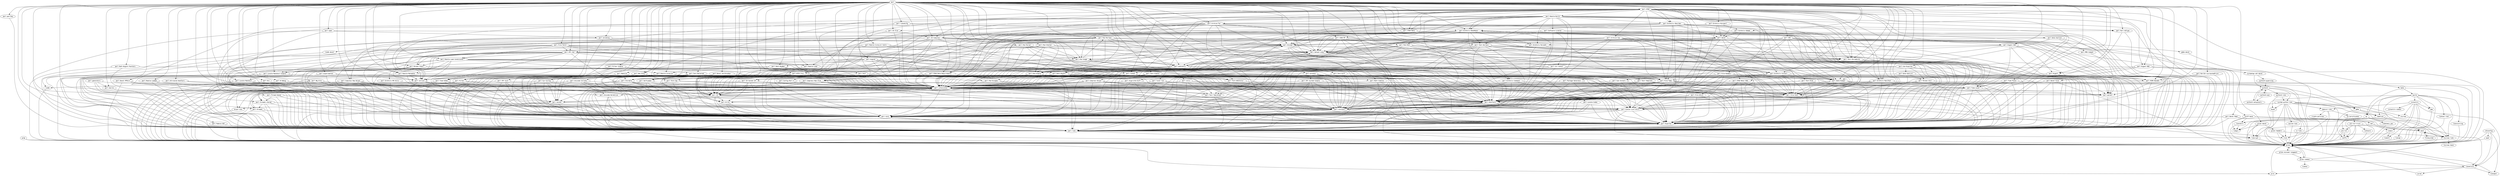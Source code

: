 strict digraph G {
node [fontname=monospace];
  "bash" -> "filesystem";
  "bash" -> "glibc";
  "bash" -> "ncurses-libs";
  "bzip2-libs" -> "glibc";
  "ca-certificates" -> "p11-kit";
  "ca-certificates" -> "p11-kit-trust";
  "chkconfig" -> "glibc";
  "chkconfig" -> "libselinux";
  "chkconfig" -> "libsepol";
  "chkconfig" -> "popt";
  "coreutils" -> "coreutils-common";
  "coreutils" -> "glibc";
  "coreutils" -> "gmp";
  "coreutils" -> "libacl";
  "coreutils" -> "libattr";
  "coreutils" -> "libcap";
  "coreutils" -> "libselinux";
  "coreutils" -> "ncurses";
  "coreutils" -> "openssl-libs";
  "expat" -> "glibc";
  "filesystem" -> "bash";
  "gc" -> "glibc";
  "gc" -> "libatomic_ops";
  "gc" -> "libgcc";
  "gc" -> "libstdc++";
  "gdbm-devel" -> "gdbm";
  "gdbm" -> "glibc";
  "gdbm" -> "ncurses-libs";
  "gdbm" -> "readline";
  "glibc-common" -> "bash";
  "glibc-common" -> "glibc";
  "glibc-common" -> "libselinux";
  "glibc-common" -> "tzdata";
  "glibc-devel" -> "glibc";
  "glibc-devel" -> "glibc-headers";
  "glibc-devel" -> "libcrypt";
  "glibc-devel" -> "libgcc";
  "glibc" -> "glibc-common";
  "glibc" -> "glibc-minimal-langpack";
  "glibc-headers" -> "glibc";
  "glibc-headers" -> "ncurses-libs";
  "glibc-headers" -> "zlib";
  "glibc-minimal-langpack" -> "glibc";
  "glibc-minimal-langpack" -> "glibc-common";
  "gmp" -> "glibc";
  "grep" -> "glibc";
  "grep" -> "pcre";
  "groff-base" -> "bash";
  "groff-base" -> "glibc";
  "groff-base" -> "libgcc";
  "groff-base" -> "libstdc++";
  "groff-base" -> "sed";
  "guile" -> "coreutils";
  "guile" -> "gc";
  "guile" -> "glibc";
  "guile" -> "gmp";
  "guile" -> "libcrypt";
  "guile" -> "libffi";
  "guile" -> "libtool-ltdl";
  "guile" -> "libunistring";
  "guile" -> "ncurses-libs";
  "guile" -> "readline";
  "libacl" -> "glibc";
  "libacl" -> "libattr";
  "libatomic_ops" -> "glibc";
  "libattr" -> "glibc";
  "libcap" -> "glibc";
  "libcrypt" -> "glibc";
  "libdb-devel" -> "libdb";
  "libdb" -> "glibc";
  "libffi" -> "glibc";
  "libselinux" -> "glibc";
  "libselinux" -> "libsepol";
  "libselinux" -> "pcre";
  "libselinux" -> "pcre2";
  "libsepol" -> "glibc";
  "libstdc++" -> "glibc";
  "libstdc++" -> "libgcc";
  "libtasn1" -> "glibc";
  "libtool-ltdl" -> "glibc";
  "libunistring" -> "glibc";
  "make" -> "gc";
  "make" -> "glibc";
  "make" -> "guile";
  "ncurses" -> "glibc";
  "ncurses-libs" -> "glibc";
  "ncurses-libs" -> "ncurses-base";
  "ncurses" -> "ncurses-libs";
  "openssl-libs" -> "ca-certificates";
  "openssl-libs" -> "crypto-policies";
  "openssl-libs" -> "glibc";
  "openssl-libs" -> "zlib";
  "p11-kit" -> "glibc";
  "p11-kit" -> "libffi";
  "p11-kit-trust" -> "bash";
  "p11-kit-trust" -> "glibc";
  "p11-kit-trust" -> "libffi";
  "p11-kit-trust" -> "libtasn1";
  "p11-kit-trust" -> "p11-kit";
  "pcre2" -> "glibc";
  "pcre" -> "glibc";
  "perl-Algorithm-Diff" -> "perl-Carp";
  "perl-Algorithm-Diff" -> "perl-Exporter";
  "perl-Algorithm-Diff" -> "perl-interpreter";
  "perl-Algorithm-Diff" -> "perl-libs";
  "perl-Archive-Tar" -> "perl-Carp";
  "perl-Archive-Tar" -> "perl-constant";
  "perl-Archive-Tar" -> "perl-Data-Dumper";
  "perl-Archive-Tar" -> "perl-Exporter";
  "perl-Archive-Tar" -> "perl-File-Path";
  "perl-Archive-Tar" -> "perl-Getopt-Long";
  "perl-Archive-Tar" -> "perl-interpreter";
  "perl-Archive-Tar" -> "perl-IO";
  "perl-Archive-Tar" -> "perl-IO-Compress";
  "perl-Archive-Tar" -> "perl-IO-Zlib";
  "perl-Archive-Tar" -> "perl-libs";
  "perl-Archive-Tar" -> "perl-PathTools";
  "perl-Archive-Tar" -> "perl-Pod-Usage";
  "perl-Archive-Tar" -> "perl-Text-Diff";
  "perl-Archive-Zip" -> "perl-Carp";
  "perl-Archive-Zip" -> "perl-Compress-Raw-Zlib";
  "perl-Archive-Zip" -> "perl-constant";
  "perl-Archive-Zip" -> "perl-Data-Dumper";
  "perl-Archive-Zip" -> "perl-Encode";
  "perl-Archive-Zip" -> "perl-Exporter";
  "perl-Archive-Zip" -> "perl-File-Path";
  "perl-Archive-Zip" -> "perl-File-Temp";
  "perl-Archive-Zip" -> "perl-interpreter";
  "perl-Archive-Zip" -> "perl-IO";
  "perl-Archive-Zip" -> "perl-libs";
  "perl-Archive-Zip" -> "perl-PathTools";
  "perl-Archive-Zip" -> "perl-Time-Local";
  "perl-Attribute-Handlers" -> "perl-Carp";
  "perl-Attribute-Handlers" -> "perl-interpreter";
  "perl-Attribute-Handlers" -> "perl-libs";
  "perl-autodie" -> "perl-Carp";
  "perl-autodie" -> "perl-constant";
  "perl-autodie" -> "perl-Exporter";
  "perl-autodie" -> "perl-interpreter";
  "perl-autodie" -> "perl-IPC-System-Simple";
  "perl-autodie" -> "perl-libs";
  "perl-autodie" -> "perl-parent";
  "perl-autodie" -> "perl-Scalar-List-Utils";
  "perl-B-Debug" -> "perl-interpreter";
  "perl-B-Debug" -> "perl-libs";
  "perl-bignum" -> "perl-Carp";
  "perl-bignum" -> "perl-constant";
  "perl-bignum" -> "perl-Exporter";
  "perl-bignum" -> "perl-interpreter";
  "perl-bignum" -> "perl-libs";
  "perl-bignum" -> "perl-Math-BigInt";
  "perl-bignum" -> "perl-Math-BigRat";
  "perl-Carp" -> "perl-Exporter";
  "perl-Carp" -> "perl-libs";
  "perl-Compress-Bzip2" -> "bzip2-libs";
  "perl-Compress-Bzip2" -> "glibc";
  "perl-Compress-Bzip2" -> "perl-Carp";
  "perl-Compress-Bzip2" -> "perl-constant";
  "perl-Compress-Bzip2" -> "perl-Exporter";
  "perl-Compress-Bzip2" -> "perl-interpreter";
  "perl-Compress-Bzip2" -> "perl-libs";
  "perl-Compress-Raw-Bzip2" -> "bzip2-libs";
  "perl-Compress-Raw-Bzip2" -> "glibc";
  "perl-Compress-Raw-Bzip2" -> "perl-Carp";
  "perl-Compress-Raw-Bzip2" -> "perl-constant";
  "perl-Compress-Raw-Bzip2" -> "perl-Exporter";
  "perl-Compress-Raw-Bzip2" -> "perl-interpreter";
  "perl-Compress-Raw-Bzip2" -> "perl-libs";
  "perl-Compress-Raw-Zlib" -> "glibc";
  "perl-Compress-Raw-Zlib" -> "perl-Carp";
  "perl-Compress-Raw-Zlib" -> "perl-constant";
  "perl-Compress-Raw-Zlib" -> "perl-Exporter";
  "perl-Compress-Raw-Zlib" -> "perl-interpreter";
  "perl-Compress-Raw-Zlib" -> "perl-libs";
  "perl-Compress-Raw-Zlib" -> "zlib";
  "perl-Config-Perl-V" -> "perl-Exporter";
  "perl-Config-Perl-V" -> "perl-interpreter";
  "perl-Config-Perl-V" -> "perl-libs";
  "perl-constant" -> "perl-Carp";
  "perl-constant" -> "perl-interpreter";
  "perl-constant" -> "perl-libs";
  "perl-CPAN" -> "make";
  "perl-CPAN-Meta" -> "perl-Carp";
  "perl-CPAN-Meta" -> "perl-CPAN-Meta-Requirements";
  "perl-CPAN-Meta" -> "perl-CPAN-Meta-YAML";
  "perl-CPAN-Meta" -> "perl-Encode";
  "perl-CPAN-Meta" -> "perl-Exporter";
  "perl-CPAN-Meta" -> "perl-JSON-PP";
  "perl-CPAN-Meta" -> "perl-libs";
  "perl-CPAN-Meta" -> "perl-Scalar-List-Utils";
  "perl-CPAN-Meta" -> "perl-version";
  "perl-CPAN-Meta-Requirements" -> "perl-Carp";
  "perl-CPAN-Meta-Requirements" -> "perl-interpreter";
  "perl-CPAN-Meta-Requirements" -> "perl-libs";
  "perl-CPAN-Meta-Requirements" -> "perl-version";
  "perl-CPAN-Meta-YAML" -> "perl-Carp";
  "perl-CPAN-Meta-YAML" -> "perl-Exporter";
  "perl-CPAN-Meta-YAML" -> "perl-interpreter";
  "perl-CPAN-Meta-YAML" -> "perl-libs";
  "perl-CPAN-Meta-YAML" -> "perl-Scalar-List-Utils";
  "perl-CPAN" -> "perl-Archive-Tar";
  "perl-CPAN" -> "perl-Archive-Zip";
  "perl-CPAN" -> "perl-Carp";
  "perl-CPAN" -> "perl-Compress-Bzip2";
  "perl-CPAN" -> "perl-constant";
  "perl-CPAN" -> "perl-CPAN-Meta";
  "perl-CPAN" -> "perl-CPAN-Meta-Requirements";
  "perl-CPAN" -> "perl-Data-Dumper";
  "perl-CPAN" -> "perl-Devel-Size";
  "perl-CPAN" -> "perl-Digest-MD5";
  "perl-CPAN" -> "perl-Digest-SHA";
  "perl-CPAN" -> "perl-Exporter";
  "perl-CPAN" -> "perl-ExtUtils-CBuilder";
  "perl-CPAN" -> "perl-ExtUtils-MakeMaker";
  "perl-CPAN" -> "perl-ExtUtils-Manifest";
  "perl-CPAN" -> "perl-File-HomeDir";
  "perl-CPAN" -> "perl-File-Path";
  "perl-CPAN" -> "perl-File-Temp";
  "perl-CPAN" -> "perl-HTTP-Tiny";
  "perl-CPAN" -> "perl-interpreter";
  "perl-CPAN" -> "perl-IO-Compress";
  "perl-CPAN" -> "perl-libnet";
  "perl-CPAN" -> "perl-libs";
  "perl-CPAN" -> "perl-local-lib";
  "perl-CPAN" -> "perl-Module-Build";
  "perl-CPAN" -> "perl-Net-Ping";
  "perl-CPAN" -> "perl-PathTools";
  "perl-CPAN" -> "perl-Text-Glob";
  "perl-CPAN" -> "perl-Text-ParseWords";
  "perl-CPAN" -> "perl-Text-Tabs+Wrap";
  "perl-CPAN" -> "perl-Time-Local";
  "perl-CPAN" -> "perl-URI";
  "perl-Data-Dumper" -> "glibc";
  "perl-Data-Dumper" -> "perl-Carp";
  "perl-Data-Dumper" -> "perl-constant";
  "perl-Data-Dumper" -> "perl-Exporter";
  "perl-Data-Dumper" -> "perl-interpreter";
  "perl-Data-Dumper" -> "perl-libs";
  "perl-Data-Dumper" -> "perl-Scalar-List-Utils";
  "perl-Data-OptList" -> "perl-libs";
  "perl-Data-OptList" -> "perl-Params-Util";
  "perl-Data-OptList" -> "perl-Scalar-List-Utils";
  "perl-Data-OptList" -> "perl-Sub-Install";
  "perl-Data-Section" -> "perl-Encode";
  "perl-Data-Section" -> "perl-libs";
  "perl-Data-Section" -> "perl-MRO-Compat";
  "perl-Data-Section" -> "perl-Sub-Exporter";
  "perl-DB_File" -> "glibc";
  "perl-DB_File" -> "libdb";
  "perl-DB_File" -> "perl-Carp";
  "perl-DB_File" -> "perl-Exporter";
  "perl-DB_File" -> "perl-interpreter";
  "perl-DB_File" -> "perl-libs";
  "perl-DB_File" -> "perl-PathTools";
  "perl-devel" -> "gdbm-devel";
  "perl-devel" -> "glibc-devel";
  "perl-devel" -> "libdb-devel";
  "perl-Devel-Peek" -> "glibc";
  "perl-Devel-Peek" -> "perl-Exporter";
  "perl-Devel-Peek" -> "perl-libs";
  "perl-devel" -> "perl-ExtUtils-Install";
  "perl-devel" -> "perl-ExtUtils-ParseXS";
  "perl-devel" -> "perl-File-Path";
  "perl-devel" -> "perl-Getopt-Long";
  "perl-devel" -> "perl-interpreter";
  "perl-devel" -> "perl-libs";
  "perl-devel" -> "perl-PathTools";
  "perl-devel" -> "perl-Text-Tabs+Wrap";
  "perl-Devel-PPPort" -> "glibc";
  "perl-Devel-PPPort" -> "perl-interpreter";
  "perl-Devel-PPPort" -> "perl-libs";
  "perl-Devel-SelfStubber" -> "perl-libs";
  "perl-Devel-SelfStubber" -> "perl-PathTools";
  "perl-Devel-SelfStubber" -> "perl-SelfLoader";
  "perl-Devel-Size" -> "glibc";
  "perl-Devel-Size" -> "perl-Exporter";
  "perl-Devel-Size" -> "perl-interpreter";
  "perl-Devel-Size" -> "perl-libs";
  "perl-devel" -> "systemtap-sdt-devel";
  "perl-Digest-MD5" -> "glibc";
  "perl-Digest-MD5" -> "perl-Digest";
  "perl-Digest-MD5" -> "perl-Exporter";
  "perl-Digest-MD5" -> "perl-interpreter";
  "perl-Digest-MD5" -> "perl-libs";
  "perl-Digest" -> "perl-Carp";
  "perl-Digest" -> "perl-Exporter";
  "perl-Digest" -> "perl-interpreter";
  "perl-Digest" -> "perl-libs";
  "perl-Digest" -> "perl-MIME-Base64";
  "perl-Digest-SHA" -> "glibc";
  "perl-Digest-SHA" -> "perl-Carp";
  "perl-Digest-SHA" -> "perl-Digest";
  "perl-Digest-SHA" -> "perl-Exporter";
  "perl-Digest-SHA" -> "perl-Getopt-Long";
  "perl-Digest-SHA" -> "perl-interpreter";
  "perl-Digest-SHA" -> "perl-libs";
  "perl-Encode" -> "glibc";
  "perl-Encode" -> "perl-Carp";
  "perl-Encode" -> "perl-constant";
  "perl-Encode" -> "perl-Exporter";
  "perl-Encode" -> "perl-Getopt-Long";
  "perl-Encode" -> "perl-interpreter";
  "perl-Encode" -> "perl-libs";
  "perl-Encode" -> "perl-MIME-Base64";
  "perl-Encode" -> "perl-parent";
  "perl-Encode" -> "perl-Storable";
  "perl-encoding" -> "perl-Carp";
  "perl-encoding" -> "perl-constant";
  "perl-encoding" -> "perl-Encode";
  "perl-encoding" -> "perl-Filter";
  "perl-encoding" -> "perl-interpreter";
  "perl-encoding" -> "perl-libs";
  "perl-Env" -> "perl-interpreter";
  "perl-Env" -> "perl-libs";
  "perl-Errno" -> "perl-Carp";
  "perl-Errno" -> "perl-Exporter";
  "perl-Errno" -> "perl-interpreter";
  "perl-Errno" -> "perl-libs";
  "perl-experimental" -> "perl-Carp";
  "perl-experimental" -> "perl-interpreter";
  "perl-experimental" -> "perl-libs";
  "perl-experimental" -> "perl-version";
  "perl-Exporter" -> "perl-Carp";
  "perl-Exporter" -> "perl-libs";
  "perl-ExtUtils-CBuilder" -> "perl-devel";
  "perl-ExtUtils-CBuilder" -> "perl-ExtUtils-MakeMaker";
  "perl-ExtUtils-CBuilder" -> "perl-File-Path";
  "perl-ExtUtils-CBuilder" -> "perl-File-Temp";
  "perl-ExtUtils-CBuilder" -> "perl-interpreter";
  "perl-ExtUtils-CBuilder" -> "perl-IO";
  "perl-ExtUtils-CBuilder" -> "perl-IPC-Cmd";
  "perl-ExtUtils-CBuilder" -> "perl-libs";
  "perl-ExtUtils-CBuilder" -> "perl-PathTools";
  "perl-ExtUtils-CBuilder" -> "perl-Perl-OSType";
  "perl-ExtUtils-CBuilder" -> "perl-Text-ParseWords";
  "perl-ExtUtils-Command" -> "perl-Carp";
  "perl-ExtUtils-Command" -> "perl-Exporter";
  "perl-ExtUtils-Command" -> "perl-File-Path";
  "perl-ExtUtils-Command" -> "perl-interpreter";
  "perl-ExtUtils-Command" -> "perl-libs";
  "perl-ExtUtils-Embed" -> "perl-devel";
  "perl-ExtUtils-Embed" -> "perl-Exporter";
  "perl-ExtUtils-Embed" -> "perl-interpreter";
  "perl-ExtUtils-Embed" -> "perl-libs";
  "perl-ExtUtils-Embed" -> "perl-PathTools";
  "perl-ExtUtils-Install" -> "perl-Carp";
  "perl-ExtUtils-Install" -> "perl-Data-Dumper";
  "perl-ExtUtils-Install" -> "perl-Exporter";
  "perl-ExtUtils-Install" -> "perl-ExtUtils-MakeMaker";
  "perl-ExtUtils-Install" -> "perl-File-Path";
  "perl-ExtUtils-Install" -> "perl-interpreter";
  "perl-ExtUtils-Install" -> "perl-libs";
  "perl-ExtUtils-Install" -> "perl-PathTools";
  "perl-ExtUtils-MakeMaker" -> "perl-Carp";
  "perl-ExtUtils-MakeMaker" -> "perl-Data-Dumper";
  "perl-ExtUtils-MakeMaker" -> "perl-devel";
  "perl-ExtUtils-MakeMaker" -> "perl-Encode";
  "perl-ExtUtils-MakeMaker" -> "perl-Exporter";
  "perl-ExtUtils-MakeMaker" -> "perl-ExtUtils-Command";
  "perl-ExtUtils-MakeMaker" -> "perl-ExtUtils-Install";
  "perl-ExtUtils-MakeMaker" -> "perl-ExtUtils-Manifest";
  "perl-ExtUtils-MakeMaker" -> "perl-ExtUtils-ParseXS";
  "perl-ExtUtils-MakeMaker" -> "perl-File-Path";
  "perl-ExtUtils-MakeMaker" -> "perl-Getopt-Long";
  "perl-ExtUtils-MakeMaker" -> "perl-interpreter";
  "perl-ExtUtils-MakeMaker" -> "perl-IO";
  "perl-ExtUtils-MakeMaker" -> "perl-libs";
  "perl-ExtUtils-MakeMaker" -> "perl-PathTools";
  "perl-ExtUtils-MakeMaker" -> "perl-podlators";
  "perl-ExtUtils-MakeMaker" -> "perl-Test-Harness";
  "perl-ExtUtils-MakeMaker" -> "perl-version";
  "perl-ExtUtils-Manifest" -> "perl-Carp";
  "perl-ExtUtils-Manifest" -> "perl-Exporter";
  "perl-ExtUtils-Manifest" -> "perl-File-Path";
  "perl-ExtUtils-Manifest" -> "perl-interpreter";
  "perl-ExtUtils-Manifest" -> "perl-libs";
  "perl-ExtUtils-Manifest" -> "perl-PathTools";
  "perl-ExtUtils-Miniperl" -> "perl-devel";
  "perl-ExtUtils-Miniperl" -> "perl-Exporter";
  "perl-ExtUtils-Miniperl" -> "perl-ExtUtils-Embed";
  "perl-ExtUtils-Miniperl" -> "perl-interpreter";
  "perl-ExtUtils-Miniperl" -> "perl-libs";
  "perl-ExtUtils-MM-Utils" -> "perl-interpreter";
  "perl-ExtUtils-MM-Utils" -> "perl-libs";
  "perl-ExtUtils-ParseXS" -> "perl-Exporter";
  "perl-ExtUtils-ParseXS" -> "perl-Getopt-Long";
  "perl-ExtUtils-ParseXS" -> "perl-interpreter";
  "perl-ExtUtils-ParseXS" -> "perl-libs";
  "perl-ExtUtils-ParseXS" -> "perl-PathTools";
  "perl-Fedora-VSP" -> "perl-libs";
  "perl-File-Fetch" -> "perl-Carp";
  "perl-File-Fetch" -> "perl-constant";
  "perl-File-Fetch" -> "perl-File-Path";
  "perl-File-Fetch" -> "perl-File-Temp";
  "perl-File-Fetch" -> "perl-interpreter";
  "perl-File-Fetch" -> "perl-IPC-Cmd";
  "perl-File-Fetch" -> "perl-libs";
  "perl-File-Fetch" -> "perl-Locale-Maketext-Simple";
  "perl-File-Fetch" -> "perl-Module-Load-Conditional";
  "perl-File-Fetch" -> "perl-Params-Check";
  "perl-File-Fetch" -> "perl-PathTools";
  "perl-File-HomeDir" -> "perl-Carp";
  "perl-File-HomeDir" -> "perl-Exporter";
  "perl-File-HomeDir" -> "perl-File-Path";
  "perl-File-HomeDir" -> "perl-File-Temp";
  "perl-File-HomeDir" -> "perl-File-Which";
  "perl-File-HomeDir" -> "perl-interpreter";
  "perl-File-HomeDir" -> "perl-libs";
  "perl-File-HomeDir" -> "perl-PathTools";
  "perl-File-Path" -> "perl-Carp";
  "perl-File-Path" -> "perl-Exporter";
  "perl-File-Path" -> "perl-interpreter";
  "perl-File-Path" -> "perl-libs";
  "perl-File-Path" -> "perl-PathTools";
  "perl-File-Temp" -> "perl-Carp";
  "perl-File-Temp" -> "perl-constant";
  "perl-File-Temp" -> "perl-Errno";
  "perl-File-Temp" -> "perl-Exporter";
  "perl-File-Temp" -> "perl-File-Path";
  "perl-File-Temp" -> "perl-interpreter";
  "perl-File-Temp" -> "perl-IO";
  "perl-File-Temp" -> "perl-libs";
  "perl-File-Temp" -> "perl-parent";
  "perl-File-Temp" -> "perl-PathTools";
  "perl-File-Temp" -> "perl-Scalar-List-Utils";
  "perl-File-Which" -> "perl-constant";
  "perl-File-Which" -> "perl-Exporter";
  "perl-File-Which" -> "perl-libs";
  "perl-File-Which" -> "perl-PathTools";
  "perl-Filter" -> "glibc";
  "perl-Filter" -> "perl-Carp";
  "perl-Filter" -> "perl-Exporter";
  "perl-Filter" -> "perl-interpreter";
  "perl-Filter" -> "perl-libs";
  "perl-Filter-Simple" -> "perl-Carp";
  "perl-Filter-Simple" -> "perl-Filter";
  "perl-Filter-Simple" -> "perl-interpreter";
  "perl-Filter-Simple" -> "perl-libs";
  "perl-Filter-Simple" -> "perl-Text-Balanced";
  "perl-generators" -> "perl-Fedora-VSP";
  "perl-generators" -> "perl-interpreter";
  "perl-generators" -> "perl-libs";
  "perl-generators" -> "perl-macros";
  "perl-Getopt-Long" -> "perl-constant";
  "perl-Getopt-Long" -> "perl-Exporter";
  "perl-Getopt-Long" -> "perl-interpreter";
  "perl-Getopt-Long" -> "perl-libs";
  "perl-Getopt-Long" -> "perl-Pod-Usage";
  "perl-Getopt-Long" -> "perl-Text-ParseWords";
  "perl-HTTP-Tiny" -> "perl-Carp";
  "perl-HTTP-Tiny" -> "perl-Errno";
  "perl-HTTP-Tiny" -> "perl-interpreter";
  "perl-HTTP-Tiny" -> "perl-IO";
  "perl-HTTP-Tiny" -> "perl-libs";
  "perl-HTTP-Tiny" -> "perl-MIME-Base64";
  "perl-HTTP-Tiny" -> "perl-Socket";
  "perl-HTTP-Tiny" -> "perl-Time-Local";
  "perl-inc-latest" -> "perl-Carp";
  "perl-inc-latest" -> "perl-ExtUtils-Install";
  "perl-inc-latest" -> "perl-File-Path";
  "perl-inc-latest" -> "perl-interpreter";
  "perl-inc-latest" -> "perl-IO";
  "perl-inc-latest" -> "perl-libs";
  "perl-inc-latest" -> "perl-PathTools";
  "perl-interpreter" -> "gdbm";
  "perl-interpreter" -> "glibc";
  "perl-interpreter" -> "libcrypt";
  "perl-interpreter" -> "perl-Carp";
  "perl-interpreter" -> "perl-constant";
  "perl-interpreter" -> "perl-Exporter";
  "perl-interpreter" -> "perl-File-Path";
  "perl-interpreter" -> "perl-IO";
  "perl-interpreter" -> "perl-libs";
  "perl-interpreter" -> "perl-parent";
  "perl-interpreter" -> "perl-PathTools";
  "perl-interpreter" -> "perl-Scalar-List-Utils";
  "perl-interpreter" -> "perl-Text-Tabs+Wrap";
  "perl-interpreter" -> "perl-threads";
  "perl-interpreter" -> "perl-threads-shared";
  "perl-interpreter" -> "perl-Unicode-Normalize";
  "perl-IO-Compress" -> "perl-Carp";
  "perl-IO-Compress" -> "perl-Compress-Raw-Bzip2";
  "perl-IO-Compress" -> "perl-Compress-Raw-Zlib";
  "perl-IO-Compress" -> "perl-constant";
  "perl-IO-Compress" -> "perl-Encode";
  "perl-IO-Compress" -> "perl-Exporter";
  "perl-IO-Compress" -> "perl-interpreter";
  "perl-IO-Compress" -> "perl-IO";
  "perl-IO-Compress" -> "perl-libs";
  "perl-IO-Compress" -> "perl-PathTools";
  "perl-IO-Compress" -> "perl-Scalar-List-Utils";
  "perl-IO" -> "glibc";
  "perl-IO" -> "perl-Carp";
  "perl-IO" -> "perl-Errno";
  "perl-IO" -> "perl-Exporter";
  "perl-IO" -> "perl-interpreter";
  "perl-IO" -> "perl-libs";
  "perl-IO" -> "perl-PathTools";
  "perl-IO" -> "perl-Socket";
  "perl-IO-Socket-IP" -> "perl-Carp";
  "perl-IO-Socket-IP" -> "perl-constant";
  "perl-IO-Socket-IP" -> "perl-Errno";
  "perl-IO-Socket-IP" -> "perl-interpreter";
  "perl-IO-Socket-IP" -> "perl-IO";
  "perl-IO-Socket-IP" -> "perl-libs";
  "perl-IO-Socket-IP" -> "perl-Socket";
  "perl-IO-Zlib" -> "perl-Carp";
  "perl-IO-Zlib" -> "perl-interpreter";
  "perl-IO-Zlib" -> "perl-IO-Compress";
  "perl-IO-Zlib" -> "perl-libs";
  "perl-IPC-Cmd" -> "perl-Carp";
  "perl-IPC-Cmd" -> "perl-constant";
  "perl-IPC-Cmd" -> "perl-Exporter";
  "perl-IPC-Cmd" -> "perl-ExtUtils-MM-Utils";
  "perl-IPC-Cmd" -> "perl-interpreter";
  "perl-IPC-Cmd" -> "perl-IO";
  "perl-IPC-Cmd" -> "perl-libs";
  "perl-IPC-Cmd" -> "perl-Locale-Maketext-Simple";
  "perl-IPC-Cmd" -> "perl-Module-Load-Conditional";
  "perl-IPC-Cmd" -> "perl-Params-Check";
  "perl-IPC-Cmd" -> "perl-PathTools";
  "perl-IPC-Cmd" -> "perl-Socket";
  "perl-IPC-Cmd" -> "perl-Text-ParseWords";
  "perl-IPC-Cmd" -> "perl-Time-HiRes";
  "perl-IPC-System-Simple" -> "perl-Carp";
  "perl-IPC-System-Simple" -> "perl-constant";
  "perl-IPC-System-Simple" -> "perl-Exporter";
  "perl-IPC-System-Simple" -> "perl-interpreter";
  "perl-IPC-System-Simple" -> "perl-libs";
  "perl-IPC-System-Simple" -> "perl-Scalar-List-Utils";
  "perl-IPC-SysV" -> "glibc";
  "perl-IPC-SysV" -> "perl-Carp";
  "perl-IPC-SysV" -> "perl-Exporter";
  "perl-IPC-SysV" -> "perl-interpreter";
  "perl-IPC-SysV" -> "perl-libs";
  "perl-JSON-PP" -> "perl-Carp";
  "perl-JSON-PP" -> "perl-constant";
  "perl-JSON-PP" -> "perl-Data-Dumper";
  "perl-JSON-PP" -> "perl-Encode";
  "perl-JSON-PP" -> "perl-Exporter";
  "perl-JSON-PP" -> "perl-Getopt-Long";
  "perl-JSON-PP" -> "perl-interpreter";
  "perl-JSON-PP" -> "perl-libs";
  "perl-JSON-PP" -> "perl-Math-BigInt";
  "perl-JSON-PP" -> "perl-Scalar-List-Utils";
  "perl-libnetcfg" -> "perl-ExtUtils-MakeMaker";
  "perl-libnetcfg" -> "perl-interpreter";
  "perl-libnetcfg" -> "perl-IO";
  "perl-libnetcfg" -> "perl-libs";
  "perl-libnetcfg" -> "perl-PathTools";
  "perl-libnet" -> "perl-Carp";
  "perl-libnet" -> "perl-constant";
  "perl-libnet" -> "perl-Errno";
  "perl-libnet" -> "perl-Exporter";
  "perl-libnet" -> "perl-interpreter";
  "perl-libnet" -> "perl-IO";
  "perl-libnet" -> "perl-IO-Socket-IP";
  "perl-libnet" -> "perl-libs";
  "perl-libnet" -> "perl-Socket";
  "perl-libnet" -> "perl-Time-Local";
  "perl-libs" -> "glibc";
  "perl-libs" -> "libcrypt";
  "perl-libs" -> "perl-Carp";
  "perl-libs" -> "perl-Exporter";
  "perl-Locale-Codes" -> "perl-Carp";
  "perl-Locale-Codes" -> "perl-constant";
  "perl-Locale-Codes" -> "perl-Exporter";
  "perl-Locale-Codes" -> "perl-libs";
  "perl-Locale-Maketext" -> "perl-Carp";
  "perl-Locale-Maketext" -> "perl-interpreter";
  "perl-Locale-Maketext" -> "perl-libs";
  "perl-Locale-Maketext-Simple" -> "perl-interpreter";
  "perl-Locale-Maketext-Simple" -> "perl-libs";
  "perl-Locale-Maketext-Simple" -> "perl-Locale-Maketext";
  "perl-local-lib" -> "perl-Carp";
  "perl-local-lib" -> "perl-interpreter";
  "perl-local-lib" -> "perl-libs";
  "perl-local-lib" -> "perl-PathTools";
  "perl-macros" -> "perl-libs";
  "perl-Math-BigInt-FastCalc" -> "glibc";
  "perl-Math-BigInt-FastCalc" -> "perl-libs";
  "perl-Math-BigInt-FastCalc" -> "perl-Math-BigInt";
  "perl-Math-BigInt" -> "perl-Carp";
  "perl-Math-BigInt" -> "perl-constant";
  "perl-Math-BigInt" -> "perl-Exporter";
  "perl-Math-BigInt" -> "perl-interpreter";
  "perl-Math-BigInt" -> "perl-libs";
  "perl-Math-BigInt" -> "perl-Math-Complex";
  "perl-Math-BigRat" -> "perl-Carp";
  "perl-Math-BigRat" -> "perl-interpreter";
  "perl-Math-BigRat" -> "perl-libs";
  "perl-Math-BigRat" -> "perl-Math-BigInt";
  "perl-Math-Complex" -> "perl-Exporter";
  "perl-Math-Complex" -> "perl-interpreter";
  "perl-Math-Complex" -> "perl-libs";
  "perl-Math-Complex" -> "perl-Scalar-List-Utils";
  "perl-Memoize" -> "perl-Carp";
  "perl-Memoize" -> "perl-Exporter";
  "perl-Memoize" -> "perl-interpreter";
  "perl-Memoize" -> "perl-libs";
  "perl-Memoize" -> "perl-Storable";
  "perl-MIME-Base64" -> "glibc";
  "perl-MIME-Base64" -> "perl-Exporter";
  "perl-MIME-Base64" -> "perl-interpreter";
  "perl-MIME-Base64" -> "perl-libs";
  "perl-Module-Build" -> "perl-Carp";
  "perl-Module-Build" -> "perl-CPAN-Meta";
  "perl-Module-Build" -> "perl-Data-Dumper";
  "perl-Module-Build" -> "perl-ExtUtils-CBuilder";
  "perl-Module-Build" -> "perl-ExtUtils-Install";
  "perl-Module-Build" -> "perl-ExtUtils-MakeMaker";
  "perl-Module-Build" -> "perl-ExtUtils-Manifest";
  "perl-Module-Build" -> "perl-ExtUtils-ParseXS";
  "perl-Module-Build" -> "perl-File-Path";
  "perl-Module-Build" -> "perl-Getopt-Long";
  "perl-Module-Build" -> "perl-inc-latest";
  "perl-Module-Build" -> "perl-interpreter";
  "perl-Module-Build" -> "perl-libs";
  "perl-Module-Build" -> "perl-Module-Metadata";
  "perl-Module-Build" -> "perl-PathTools";
  "perl-Module-Build" -> "perl-Perl-OSType";
  "perl-Module-Build" -> "perl-Pod-Html";
  "perl-Module-Build" -> "perl-podlators";
  "perl-Module-Build" -> "perl-Software-License";
  "perl-Module-Build" -> "perl-Test-Harness";
  "perl-Module-Build" -> "perl-Text-ParseWords";
  "perl-Module-Build" -> "perl-version";
  "perl-Module-CoreList" -> "perl-interpreter";
  "perl-Module-CoreList" -> "perl-libs";
  "perl-Module-CoreList" -> "perl-Scalar-List-Utils";
  "perl-Module-CoreList" -> "perl-version";
  "perl-Module-CoreList-tools" -> "perl-Getopt-Long";
  "perl-Module-CoreList-tools" -> "perl-interpreter";
  "perl-Module-CoreList-tools" -> "perl-libs";
  "perl-Module-CoreList-tools" -> "perl-Module-CoreList";
  "perl-Module-CoreList-tools" -> "perl-Pod-Usage";
  "perl-Module-CoreList-tools" -> "perl-Scalar-List-Utils";
  "perl-Module-CoreList-tools" -> "perl-version";
  "perl-Module-Load-Conditional" -> "perl-Carp";
  "perl-Module-Load-Conditional" -> "perl-constant";
  "perl-Module-Load-Conditional" -> "perl-Exporter";
  "perl-Module-Load-Conditional" -> "perl-interpreter";
  "perl-Module-Load-Conditional" -> "perl-libs";
  "perl-Module-Load-Conditional" -> "perl-Locale-Maketext-Simple";
  "perl-Module-Load-Conditional" -> "perl-Module-CoreList";
  "perl-Module-Load-Conditional" -> "perl-Module-Load";
  "perl-Module-Load-Conditional" -> "perl-Module-Metadata";
  "perl-Module-Load-Conditional" -> "perl-Params-Check";
  "perl-Module-Load-Conditional" -> "perl-PathTools";
  "perl-Module-Load-Conditional" -> "perl-version";
  "perl-Module-Loaded" -> "perl-Carp";
  "perl-Module-Loaded" -> "perl-interpreter";
  "perl-Module-Loaded" -> "perl-libs";
  "perl-Module-Load" -> "perl-libs";
  "perl-Module-Load" -> "perl-PathTools";
  "perl-Module-Metadata" -> "perl-Carp";
  "perl-Module-Metadata" -> "perl-interpreter";
  "perl-Module-Metadata" -> "perl-libs";
  "perl-Module-Metadata" -> "perl-PathTools";
  "perl-Module-Metadata" -> "perl-version";
  "perl-MRO-Compat" -> "perl-libs";
  "perl-Net-Ping" -> "perl-Carp";
  "perl-Net-Ping" -> "perl-constant";
  "perl-Net-Ping" -> "perl-Exporter";
  "perl-Net-Ping" -> "perl-interpreter";
  "perl-Net-Ping" -> "perl-libs";
  "perl-Net-Ping" -> "perl-Socket";
  "perl-Net-Ping" -> "perl-Time-HiRes";
  "perl-open" -> "perl-Carp";
  "perl-open" -> "perl-Encode";
  "perl-open" -> "perl-encoding";
  "perl-open" -> "perl-libs";
  "perl-Package-Generator" -> "perl-Carp";
  "perl-Package-Generator" -> "perl-interpreter";
  "perl-Package-Generator" -> "perl-libs";
  "perl-Package-Generator" -> "perl-Scalar-List-Utils";
  "perl-Params-Check" -> "perl-Carp";
  "perl-Params-Check" -> "perl-Exporter";
  "perl-Params-Check" -> "perl-interpreter";
  "perl-Params-Check" -> "perl-libs";
  "perl-Params-Check" -> "perl-Locale-Maketext-Simple";
  "perl-Params-Util" -> "glibc";
  "perl-Params-Util" -> "perl-Exporter";
  "perl-Params-Util" -> "perl-interpreter";
  "perl-Params-Util" -> "perl-libs";
  "perl-Params-Util" -> "perl-Scalar-List-Utils";
  "perl-parent" -> "perl-interpreter";
  "perl-parent" -> "perl-libs";
  "perl-PathTools" -> "glibc";
  "perl-PathTools" -> "perl-Carp";
  "perl-PathTools" -> "perl-constant";
  "perl-PathTools" -> "perl-Exporter";
  "perl-PathTools" -> "perl-interpreter";
  "perl-PathTools" -> "perl-libs";
  "perl-PathTools" -> "perl-Scalar-List-Utils";
  "perl" -> "perl-Archive-Tar";
  "perl" -> "perl-Attribute-Handlers";
  "perl" -> "perl-autodie";
  "perl" -> "perl-B-Debug";
  "perl" -> "perl-bignum";
  "perl" -> "perl-Carp";
  "perl" -> "perl-Compress-Raw-Bzip2";
  "perl" -> "perl-Compress-Raw-Zlib";
  "perl" -> "perl-Config-Perl-V";
  "perl" -> "perl-constant";
  "perl" -> "perl-CPAN";
  "perl" -> "perl-CPAN-Meta";
  "perl" -> "perl-CPAN-Meta-Requirements";
  "perl" -> "perl-CPAN-Meta-YAML";
  "perl" -> "perl-Data-Dumper";
  "perl" -> "perl-DB_File";
  "perl" -> "perl-devel";
  "perl" -> "perl-Devel-Peek";
  "perl" -> "perl-Devel-PPPort";
  "perl" -> "perl-Devel-SelfStubber";
  "perl" -> "perl-Digest";
  "perl" -> "perl-Digest-MD5";
  "perl" -> "perl-Digest-SHA";
  "perl" -> "perl-Encode";
  "perl" -> "perl-encoding";
  "perl" -> "perl-Env";
  "perl" -> "perl-Errno";
  "perl" -> "perl-experimental";
  "perl" -> "perl-Exporter";
  "perl" -> "perl-ExtUtils-CBuilder";
  "perl" -> "perl-ExtUtils-Command";
  "perl" -> "perl-ExtUtils-Embed";
  "perl" -> "perl-ExtUtils-Install";
  "perl" -> "perl-ExtUtils-MakeMaker";
  "perl" -> "perl-ExtUtils-Manifest";
  "perl" -> "perl-ExtUtils-Miniperl";
  "perl" -> "perl-ExtUtils-ParseXS";
  "perl-perlfaq" -> "perl-libs";
  "perl" -> "perl-File-Fetch";
  "perl" -> "perl-File-Path";
  "perl" -> "perl-File-Temp";
  "perl" -> "perl-Filter";
  "perl" -> "perl-Filter-Simple";
  "perl" -> "perl-Getopt-Long";
  "perl" -> "perl-HTTP-Tiny";
  "perl" -> "perl-interpreter";
  "perl" -> "perl-IO";
  "perl" -> "perl-IO-Compress";
  "perl" -> "perl-IO-Socket-IP";
  "perl-PerlIO-via-QuotedPrint" -> "perl-libs";
  "perl-PerlIO-via-QuotedPrint" -> "perl-MIME-Base64";
  "perl" -> "perl-IO-Zlib";
  "perl" -> "perl-IPC-Cmd";
  "perl" -> "perl-IPC-SysV";
  "perl" -> "perl-JSON-PP";
  "perl" -> "perl-libnet";
  "perl" -> "perl-libnetcfg";
  "perl" -> "perl-libs";
  "perl" -> "perl-Locale-Codes";
  "perl" -> "perl-Locale-Maketext";
  "perl" -> "perl-Locale-Maketext-Simple";
  "perl" -> "perl-macros";
  "perl" -> "perl-Math-BigInt";
  "perl" -> "perl-Math-BigInt-FastCalc";
  "perl" -> "perl-Math-BigRat";
  "perl" -> "perl-Math-Complex";
  "perl" -> "perl-Memoize";
  "perl" -> "perl-MIME-Base64";
  "perl" -> "perl-Module-CoreList";
  "perl" -> "perl-Module-CoreList-tools";
  "perl" -> "perl-Module-Load";
  "perl" -> "perl-Module-Load-Conditional";
  "perl" -> "perl-Module-Loaded";
  "perl" -> "perl-Module-Metadata";
  "perl" -> "perl-Net-Ping";
  "perl" -> "perl-open";
  "perl-Perl-OSType" -> "perl-Exporter";
  "perl-Perl-OSType" -> "perl-libs";
  "perl" -> "perl-Params-Check";
  "perl" -> "perl-parent";
  "perl" -> "perl-PathTools";
  "perl" -> "perl-perlfaq";
  "perl" -> "perl-PerlIO-via-QuotedPrint";
  "perl" -> "perl-Perl-OSType";
  "perl" -> "perl-Pod-Checker";
  "perl" -> "perl-Pod-Escapes";
  "perl" -> "perl-Pod-Html";
  "perl" -> "perl-podlators";
  "perl" -> "perl-Pod-Parser";
  "perl" -> "perl-Pod-Perldoc";
  "perl" -> "perl-Pod-Simple";
  "perl" -> "perl-Pod-Usage";
  "perl" -> "perl-Scalar-List-Utils";
  "perl" -> "perl-SelfLoader";
  "perl" -> "perl-Socket";
  "perl" -> "perl-Storable";
  "perl" -> "perl-Sys-Syslog";
  "perl" -> "perl-Term-ANSIColor";
  "perl" -> "perl-Term-Cap";
  "perl" -> "perl-Test";
  "perl" -> "perl-Test-Harness";
  "perl" -> "perl-Test-Simple";
  "perl" -> "perl-Text-Balanced";
  "perl" -> "perl-Text-ParseWords";
  "perl" -> "perl-Text-Tabs+Wrap";
  "perl" -> "perl-Thread-Queue";
  "perl" -> "perl-threads";
  "perl" -> "perl-threads-shared";
  "perl" -> "perl-Time-HiRes";
  "perl" -> "perl-Time-Local";
  "perl" -> "perl-Time-Piece";
  "perl" -> "perl-Unicode-Collate";
  "perl" -> "perl-Unicode-Normalize";
  "perl" -> "perl-utils";
  "perl" -> "perl-version";
  "perl-Pod-Checker" -> "perl-Carp";
  "perl-Pod-Checker" -> "perl-Exporter";
  "perl-Pod-Checker" -> "perl-Getopt-Long";
  "perl-Pod-Checker" -> "perl-interpreter";
  "perl-Pod-Checker" -> "perl-libs";
  "perl-Pod-Checker" -> "perl-Pod-Simple";
  "perl-Pod-Checker" -> "perl-Pod-Usage";
  "perl-Pod-Escapes" -> "perl-Exporter";
  "perl-Pod-Escapes" -> "perl-interpreter";
  "perl-Pod-Escapes" -> "perl-libs";
  "perl-Pod-Html" -> "perl-Carp";
  "perl-Pod-Html" -> "perl-Exporter";
  "perl-Pod-Html" -> "perl-Getopt-Long";
  "perl-Pod-Html" -> "perl-interpreter";
  "perl-Pod-Html" -> "perl-libs";
  "perl-Pod-Html" -> "perl-parent";
  "perl-Pod-Html" -> "perl-PathTools";
  "perl-Pod-Html" -> "perl-Pod-Simple";
  "perl-podlators" -> "perl-Carp";
  "perl-podlators" -> "perl-Encode";
  "perl-podlators" -> "perl-Exporter";
  "perl-podlators" -> "perl-Getopt-Long";
  "perl-podlators" -> "perl-interpreter";
  "perl-podlators" -> "perl-libs";
  "perl-podlators" -> "perl-PathTools";
  "perl-podlators" -> "perl-Pod-Simple";
  "perl-podlators" -> "perl-Pod-Usage";
  "perl-podlators" -> "perl-Term-ANSIColor";
  "perl-podlators" -> "perl-Term-Cap";
  "perl-Pod-Parser" -> "perl-Carp";
  "perl-Pod-Parser" -> "perl-Exporter";
  "perl-Pod-Parser" -> "perl-Getopt-Long";
  "perl-Pod-Parser" -> "perl-interpreter";
  "perl-Pod-Parser" -> "perl-libs";
  "perl-Pod-Parser" -> "perl-PathTools";
  "perl-Pod-Parser" -> "perl-Pod-Usage";
  "perl-Pod-Perldoc" -> "groff-base";
  "perl-Pod-Perldoc" -> "perl-Carp";
  "perl-Pod-Perldoc" -> "perl-Encode";
  "perl-Pod-Perldoc" -> "perl-File-Temp";
  "perl-Pod-Perldoc" -> "perl-HTTP-Tiny";
  "perl-Pod-Perldoc" -> "perl-interpreter";
  "perl-Pod-Perldoc" -> "perl-IO";
  "perl-Pod-Perldoc" -> "perl-libs";
  "perl-Pod-Perldoc" -> "perl-parent";
  "perl-Pod-Perldoc" -> "perl-PathTools";
  "perl-Pod-Perldoc" -> "perl-podlators";
  "perl-Pod-Perldoc" -> "perl-Pod-Simple";
  "perl-Pod-Perldoc" -> "perl-Text-ParseWords";
  "perl-Pod-Simple" -> "perl-Carp";
  "perl-Pod-Simple" -> "perl-Encode";
  "perl-Pod-Simple" -> "perl-Getopt-Long";
  "perl-Pod-Simple" -> "perl-interpreter";
  "perl-Pod-Simple" -> "perl-libs";
  "perl-Pod-Simple" -> "perl-PathTools";
  "perl-Pod-Simple" -> "perl-Pod-Escapes";
  "perl-Pod-Simple" -> "perl-Text-Tabs+Wrap";
  "perl-Pod-Usage" -> "perl-Carp";
  "perl-Pod-Usage" -> "perl-Exporter";
  "perl-Pod-Usage" -> "perl-Getopt-Long";
  "perl-Pod-Usage" -> "perl-interpreter";
  "perl-Pod-Usage" -> "perl-libs";
  "perl-Pod-Usage" -> "perl-PathTools";
  "perl-Pod-Usage" -> "perl-podlators";
  "perl-Pod-Usage" -> "perl-Pod-Perldoc";
  "perl-Scalar-List-Utils" -> "glibc";
  "perl-Scalar-List-Utils" -> "perl-Carp";
  "perl-Scalar-List-Utils" -> "perl-Exporter";
  "perl-Scalar-List-Utils" -> "perl-libs";
  "perl-SelfLoader" -> "perl-Carp";
  "perl-SelfLoader" -> "perl-Exporter";
  "perl-SelfLoader" -> "perl-interpreter";
  "perl-SelfLoader" -> "perl-IO";
  "perl-SelfLoader" -> "perl-libs";
  "perl-Socket" -> "glibc";
  "perl-Socket" -> "perl-Carp";
  "perl-Socket" -> "perl-Exporter";
  "perl-Socket" -> "perl-interpreter";
  "perl-Socket" -> "perl-libs";
  "perl-Software-License" -> "perl-Carp";
  "perl-Software-License" -> "perl-Data-Section";
  "perl-Software-License" -> "perl-IO";
  "perl-Software-License" -> "perl-libs";
  "perl-Software-License" -> "perl-Module-Load";
  "perl-Software-License" -> "perl-parent";
  "perl-Software-License" -> "perl-PathTools";
  "perl-Software-License" -> "perl-Text-Template";
  "perl-Storable" -> "glibc";
  "perl-Storable" -> "perl-Carp";
  "perl-Storable" -> "perl-Exporter";
  "perl-Storable" -> "perl-interpreter";
  "perl-Storable" -> "perl-IO";
  "perl-Storable" -> "perl-libs";
  "perl-Sub-Exporter" -> "perl-Carp";
  "perl-Sub-Exporter" -> "perl-Data-OptList";
  "perl-Sub-Exporter" -> "perl-libs";
  "perl-Sub-Exporter" -> "perl-Package-Generator";
  "perl-Sub-Exporter" -> "perl-Params-Util";
  "perl-Sub-Exporter" -> "perl-Sub-Install";
  "perl-Sub-Install" -> "perl-Carp";
  "perl-Sub-Install" -> "perl-interpreter";
  "perl-Sub-Install" -> "perl-libs";
  "perl-Sub-Install" -> "perl-Scalar-List-Utils";
  "perl-Sys-Syslog" -> "glibc";
  "perl-Sys-Syslog" -> "perl-Carp";
  "perl-Sys-Syslog" -> "perl-constant";
  "perl-Sys-Syslog" -> "perl-Exporter";
  "perl-Sys-Syslog" -> "perl-interpreter";
  "perl-Sys-Syslog" -> "perl-libs";
  "perl-Sys-Syslog" -> "perl-Socket";
  "perl-Term-ANSIColor" -> "perl-Exporter";
  "perl-Term-ANSIColor" -> "perl-libs";
  "perl-Term-Cap" -> "ncurses";
  "perl-Term-Cap" -> "perl-Carp";
  "perl-Term-Cap" -> "perl-interpreter";
  "perl-Term-Cap" -> "perl-libs";
  "perl-Test-Harness" -> "perl-Carp";
  "perl-Test-Harness" -> "perl-constant";
  "perl-Test-Harness" -> "perl-Exporter";
  "perl-Test-Harness" -> "perl-File-Path";
  "perl-Test-Harness" -> "perl-Getopt-Long";
  "perl-Test-Harness" -> "perl-interpreter";
  "perl-Test-Harness" -> "perl-IO";
  "perl-Test-Harness" -> "perl-libs";
  "perl-Test-Harness" -> "perl-PathTools";
  "perl-Test-Harness" -> "perl-Text-ParseWords";
  "perl-Test" -> "perl-Carp";
  "perl-Test" -> "perl-Exporter";
  "perl-Test" -> "perl-File-Temp";
  "perl-Test" -> "perl-interpreter";
  "perl-Test" -> "perl-libs";
  "perl-Test-Simple" -> "perl-Carp";
  "perl-Test-Simple" -> "perl-Data-Dumper";
  "perl-Test-Simple" -> "perl-Exporter";
  "perl-Test-Simple" -> "perl-File-Temp";
  "perl-Test-Simple" -> "perl-interpreter";
  "perl-Test-Simple" -> "perl-IO";
  "perl-Test-Simple" -> "perl-libs";
  "perl-Test-Simple" -> "perl-PathTools";
  "perl-Test-Simple" -> "perl-Scalar-List-Utils";
  "perl-Test-Simple" -> "perl-Storable";
  "perl-Test-Simple" -> "perl-Term-ANSIColor";
  "perl-Test-Simple" -> "perl-threads-shared";
  "perl-Text-Balanced" -> "perl-Carp";
  "perl-Text-Balanced" -> "perl-Exporter";
  "perl-Text-Balanced" -> "perl-interpreter";
  "perl-Text-Balanced" -> "perl-libs";
  "perl-Text-Balanced" -> "perl-SelfLoader";
  "perl-Text-Diff" -> "perl-Algorithm-Diff";
  "perl-Text-Diff" -> "perl-Carp";
  "perl-Text-Diff" -> "perl-constant";
  "perl-Text-Diff" -> "perl-Exporter";
  "perl-Text-Diff" -> "perl-libs";
  "perl-Text-Glob" -> "perl-constant";
  "perl-Text-Glob" -> "perl-Exporter";
  "perl-Text-Glob" -> "perl-interpreter";
  "perl-Text-Glob" -> "perl-libs";
  "perl-Text-ParseWords" -> "perl-Carp";
  "perl-Text-ParseWords" -> "perl-Exporter";
  "perl-Text-ParseWords" -> "perl-libs";
  "perl-Text-Tabs+Wrap" -> "perl-Exporter";
  "perl-Text-Tabs+Wrap" -> "perl-interpreter";
  "perl-Text-Tabs+Wrap" -> "perl-libs";
  "perl-Text-Template" -> "perl-Carp";
  "perl-Text-Template" -> "perl-Exporter";
  "perl-Text-Template" -> "perl-interpreter";
  "perl-Text-Template" -> "perl-libs";
  "perl-Thread-Queue" -> "perl-Carp";
  "perl-Thread-Queue" -> "perl-libs";
  "perl-Thread-Queue" -> "perl-Scalar-List-Utils";
  "perl-Thread-Queue" -> "perl-threads-shared";
  "perl-threads" -> "glibc";
  "perl-threads" -> "perl-Carp";
  "perl-threads" -> "perl-interpreter";
  "perl-threads" -> "perl-libs";
  "perl-threads-shared" -> "glibc";
  "perl-threads-shared" -> "perl-Carp";
  "perl-threads-shared" -> "perl-libs";
  "perl-threads-shared" -> "perl-Scalar-List-Utils";
  "perl-threads-shared" -> "perl-threads";
  "perl-Time-HiRes" -> "glibc";
  "perl-Time-HiRes" -> "perl-Carp";
  "perl-Time-HiRes" -> "perl-Exporter";
  "perl-Time-HiRes" -> "perl-interpreter";
  "perl-Time-HiRes" -> "perl-libs";
  "perl-Time-Local" -> "perl-Carp";
  "perl-Time-Local" -> "perl-constant";
  "perl-Time-Local" -> "perl-Exporter";
  "perl-Time-Local" -> "perl-libs";
  "perl-Time-Local" -> "perl-parent";
  "perl-Time-Piece" -> "glibc";
  "perl-Time-Piece" -> "perl-Carp";
  "perl-Time-Piece" -> "perl-constant";
  "perl-Time-Piece" -> "perl-Exporter";
  "perl-Time-Piece" -> "perl-interpreter";
  "perl-Time-Piece" -> "perl-libs";
  "perl-Time-Piece" -> "perl-Time-Local";
  "perl-Unicode-Collate" -> "glibc";
  "perl-Unicode-Collate" -> "perl-Carp";
  "perl-Unicode-Collate" -> "perl-constant";
  "perl-Unicode-Collate" -> "perl-interpreter";
  "perl-Unicode-Collate" -> "perl-libs";
  "perl-Unicode-Collate" -> "perl-PathTools";
  "perl-Unicode-Collate" -> "perl-Unicode-Normalize";
  "perl-Unicode-Normalize" -> "glibc";
  "perl-Unicode-Normalize" -> "perl-Carp";
  "perl-Unicode-Normalize" -> "perl-Exporter";
  "perl-Unicode-Normalize" -> "perl-interpreter";
  "perl-Unicode-Normalize" -> "perl-libs";
  "perl-URI" -> "perl-Carp";
  "perl-URI" -> "perl-constant";
  "perl-URI" -> "perl-Data-Dumper";
  "perl-URI" -> "perl-Encode";
  "perl-URI" -> "perl-Exporter";
  "perl-URI" -> "perl-interpreter";
  "perl-URI" -> "perl-libnet";
  "perl-URI" -> "perl-libs";
  "perl-URI" -> "perl-MIME-Base64";
  "perl-URI" -> "perl-parent";
  "perl-URI" -> "perl-PathTools";
  "perl-URI" -> "perl-Scalar-List-Utils";
  "perl-utils" -> "perl-Carp";
  "perl-utils" -> "perl-File-Path";
  "perl-utils" -> "perl-interpreter";
  "perl-utils" -> "perl-libs";
  "perl-utils" -> "perl-PathTools";
  "perl-utils" -> "perl-Text-Tabs+Wrap";
  "perl-version" -> "glibc";
  "perl-version" -> "perl-Carp";
  "perl-version" -> "perl-constant";
  "perl-version" -> "perl-interpreter";
  "perl-version" -> "perl-libs";
  "popt" -> "glibc";
  "python3" -> "glibc";
  "python3-libs" -> "expat";
  "python3-libs" -> "system-python-libs";
  "python3-pip" -> "python3";
  "python3-pip" -> "python3-setuptools";
  "python3-pyparsing" -> "python3";
  "python3" -> "python3-libs";
  "python3" -> "python3-pip";
  "python3" -> "python3-setuptools";
  "python3-setuptools" -> "python3";
  "python3" -> "system-python-libs";
  "readline" -> "glibc";
  "readline" -> "ncurses-libs";
  "sed" -> "glibc";
  "sed" -> "libacl";
  "sed" -> "libselinux";
  "sqlite-libs" -> "glibc";
  "system-python-libs" -> "bash";
  "system-python-libs" -> "bzip2-libs";
  "system-python-libs" -> "expat";
  "system-python-libs" -> "gdbm";
  "system-python-libs" -> "glibc";
  "system-python-libs" -> "libcrypt";
  "system-python-libs" -> "libffi";
  "system-python-libs" -> "ncurses-libs";
  "system-python-libs" -> "openssl-libs";
  "system-python-libs" -> "readline";
  "system-python-libs" -> "sqlite-libs";
  "system-python-libs" -> "xz-libs";
  "system-python-libs" -> "zlib";
  "systemtap-sdt-devel" -> "python3";
  "systemtap-sdt-devel" -> "python3-pyparsing";
  "xz-libs" -> "glibc";
  "zlib" -> "glibc";
}
